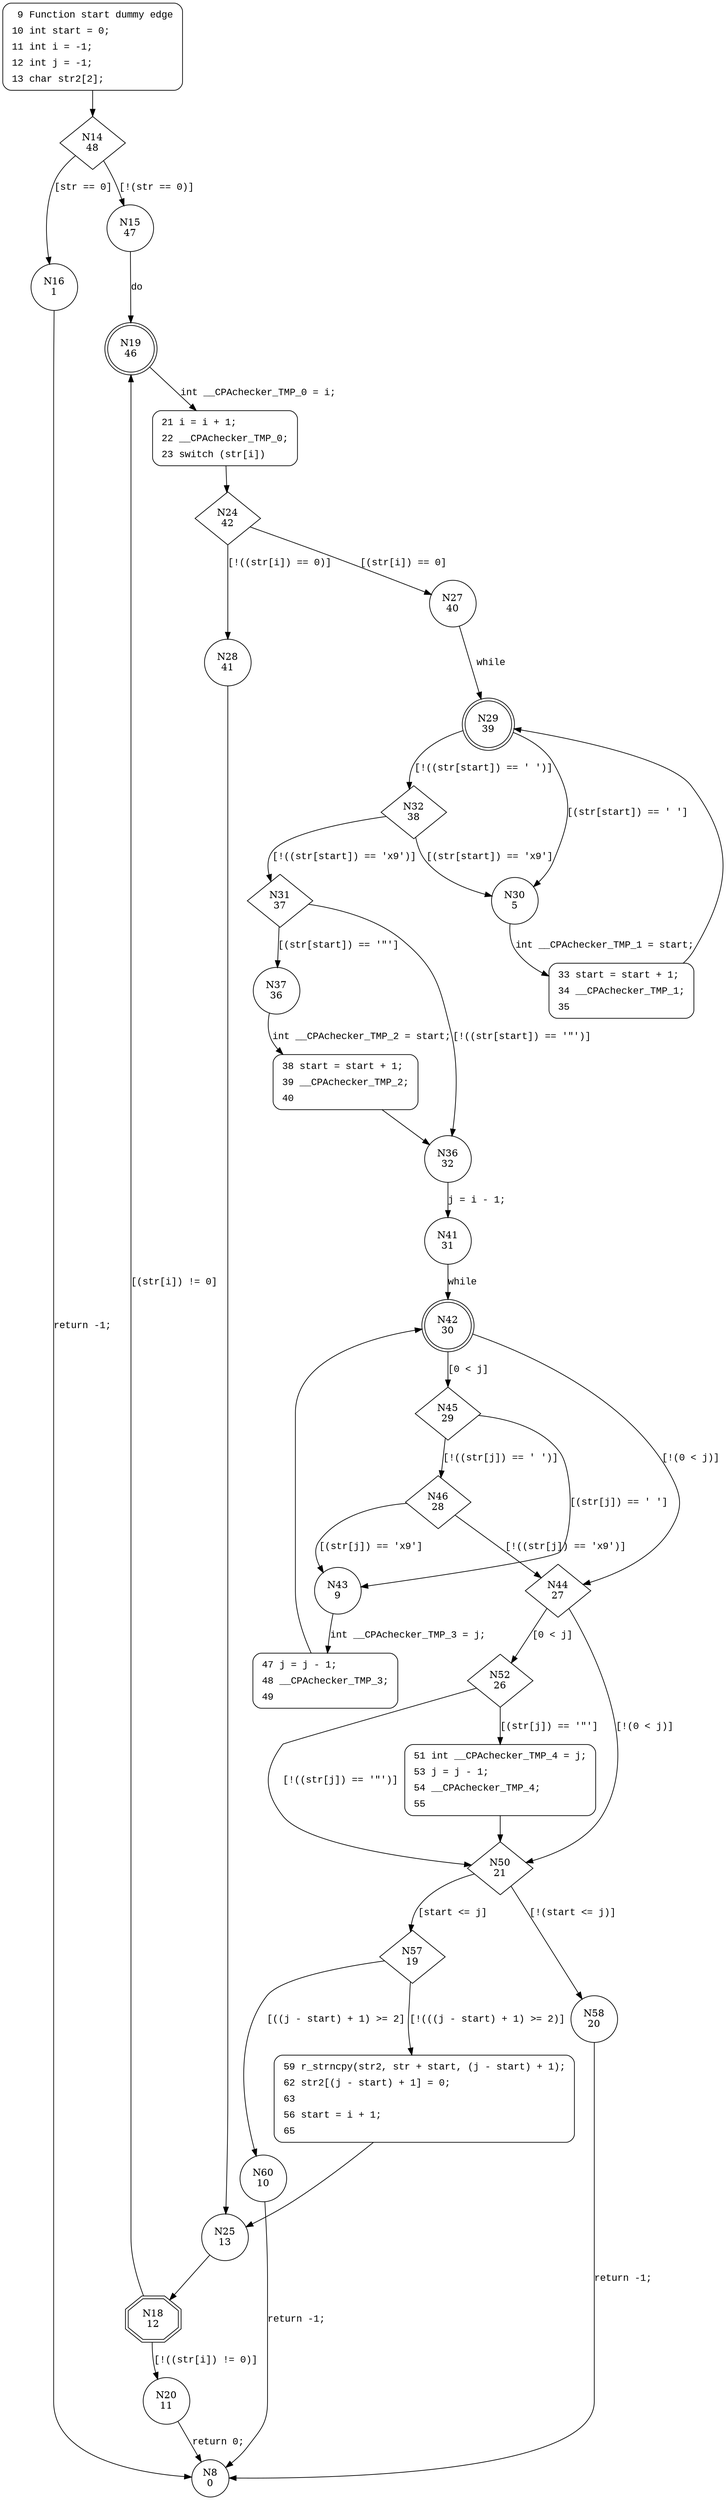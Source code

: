 digraph parse_expression_list {
14 [shape="diamond" label="N14\n48"]
16 [shape="circle" label="N16\n1"]
15 [shape="circle" label="N15\n47"]
19 [shape="doublecircle" label="N19\n46"]
21 [shape="circle" label="N21\n45"]
24 [shape="diamond" label="N24\n42"]
27 [shape="circle" label="N27\n40"]
28 [shape="circle" label="N28\n41"]
25 [shape="circle" label="N25\n13"]
18 [shape="doubleoctagon" label="N18\n12"]
20 [shape="circle" label="N20\n11"]
29 [shape="doublecircle" label="N29\n39"]
30 [shape="circle" label="N30\n5"]
32 [shape="diamond" label="N32\n38"]
31 [shape="diamond" label="N31\n37"]
37 [shape="circle" label="N37\n36"]
36 [shape="circle" label="N36\n32"]
41 [shape="circle" label="N41\n31"]
42 [shape="doublecircle" label="N42\n30"]
45 [shape="diamond" label="N45\n29"]
44 [shape="diamond" label="N44\n27"]
52 [shape="diamond" label="N52\n26"]
50 [shape="diamond" label="N50\n21"]
57 [shape="diamond" label="N57\n19"]
58 [shape="circle" label="N58\n20"]
60 [shape="circle" label="N60\n10"]
59 [shape="circle" label="N59\n18"]
8 [shape="circle" label="N8\n0"]
51 [shape="circle" label="N51\n25"]
43 [shape="circle" label="N43\n9"]
46 [shape="diamond" label="N46\n28"]
47 [shape="circle" label="N47\n8"]
38 [shape="circle" label="N38\n35"]
33 [shape="circle" label="N33\n4"]
9 [style="filled,bold" penwidth="1" fillcolor="white" fontname="Courier New" shape="Mrecord" label=<<table border="0" cellborder="0" cellpadding="3" bgcolor="white"><tr><td align="right">9</td><td align="left">Function start dummy edge</td></tr><tr><td align="right">10</td><td align="left">int start = 0;</td></tr><tr><td align="right">11</td><td align="left">int i = -1;</td></tr><tr><td align="right">12</td><td align="left">int j = -1;</td></tr><tr><td align="right">13</td><td align="left">char str2[2];</td></tr></table>>]
9 -> 14[label=""]
21 [style="filled,bold" penwidth="1" fillcolor="white" fontname="Courier New" shape="Mrecord" label=<<table border="0" cellborder="0" cellpadding="3" bgcolor="white"><tr><td align="right">21</td><td align="left">i = i + 1;</td></tr><tr><td align="right">22</td><td align="left">__CPAchecker_TMP_0;</td></tr><tr><td align="right">23</td><td align="left">switch (str[i])</td></tr></table>>]
21 -> 24[label=""]
59 [style="filled,bold" penwidth="1" fillcolor="white" fontname="Courier New" shape="Mrecord" label=<<table border="0" cellborder="0" cellpadding="3" bgcolor="white"><tr><td align="right">59</td><td align="left">r_strncpy(str2, str + start, (j - start) + 1);</td></tr><tr><td align="right">62</td><td align="left">str2[(j - start) + 1] = 0;</td></tr><tr><td align="right">63</td><td align="left"></td></tr><tr><td align="right">56</td><td align="left">start = i + 1;</td></tr><tr><td align="right">65</td><td align="left"></td></tr></table>>]
59 -> 25[label=""]
51 [style="filled,bold" penwidth="1" fillcolor="white" fontname="Courier New" shape="Mrecord" label=<<table border="0" cellborder="0" cellpadding="3" bgcolor="white"><tr><td align="right">51</td><td align="left">int __CPAchecker_TMP_4 = j;</td></tr><tr><td align="right">53</td><td align="left">j = j - 1;</td></tr><tr><td align="right">54</td><td align="left">__CPAchecker_TMP_4;</td></tr><tr><td align="right">55</td><td align="left"></td></tr></table>>]
51 -> 50[label=""]
47 [style="filled,bold" penwidth="1" fillcolor="white" fontname="Courier New" shape="Mrecord" label=<<table border="0" cellborder="0" cellpadding="3" bgcolor="white"><tr><td align="right">47</td><td align="left">j = j - 1;</td></tr><tr><td align="right">48</td><td align="left">__CPAchecker_TMP_3;</td></tr><tr><td align="right">49</td><td align="left"></td></tr></table>>]
47 -> 42[label=""]
38 [style="filled,bold" penwidth="1" fillcolor="white" fontname="Courier New" shape="Mrecord" label=<<table border="0" cellborder="0" cellpadding="3" bgcolor="white"><tr><td align="right">38</td><td align="left">start = start + 1;</td></tr><tr><td align="right">39</td><td align="left">__CPAchecker_TMP_2;</td></tr><tr><td align="right">40</td><td align="left"></td></tr></table>>]
38 -> 36[label=""]
33 [style="filled,bold" penwidth="1" fillcolor="white" fontname="Courier New" shape="Mrecord" label=<<table border="0" cellborder="0" cellpadding="3" bgcolor="white"><tr><td align="right">33</td><td align="left">start = start + 1;</td></tr><tr><td align="right">34</td><td align="left">__CPAchecker_TMP_1;</td></tr><tr><td align="right">35</td><td align="left"></td></tr></table>>]
33 -> 29[label=""]
14 -> 16 [label="[str == 0]" fontname="Courier New"]
14 -> 15 [label="[!(str == 0)]" fontname="Courier New"]
19 -> 21 [label="int __CPAchecker_TMP_0 = i;" fontname="Courier New"]
24 -> 27 [label="[(str[i]) == 0]" fontname="Courier New"]
24 -> 28 [label="[!((str[i]) == 0)]" fontname="Courier New"]
25 -> 18 [label="" fontname="Courier New"]
18 -> 19 [label="[(str[i]) != 0]" fontname="Courier New"]
18 -> 20 [label="[!((str[i]) != 0)]" fontname="Courier New"]
27 -> 29 [label="while" fontname="Courier New"]
29 -> 30 [label="[(str[start]) == ' ']" fontname="Courier New"]
29 -> 32 [label="[!((str[start]) == ' ')]" fontname="Courier New"]
32 -> 30 [label="[(str[start]) == '\x9']" fontname="Courier New"]
32 -> 31 [label="[!((str[start]) == '\x9')]" fontname="Courier New"]
31 -> 37 [label="[(str[start]) == '\"']" fontname="Courier New"]
31 -> 36 [label="[!((str[start]) == '\"')]" fontname="Courier New"]
36 -> 41 [label="j = i - 1;" fontname="Courier New"]
42 -> 45 [label="[0 < j]" fontname="Courier New"]
42 -> 44 [label="[!(0 < j)]" fontname="Courier New"]
44 -> 52 [label="[0 < j]" fontname="Courier New"]
44 -> 50 [label="[!(0 < j)]" fontname="Courier New"]
50 -> 57 [label="[start <= j]" fontname="Courier New"]
50 -> 58 [label="[!(start <= j)]" fontname="Courier New"]
57 -> 60 [label="[((j - start) + 1) >= 2]" fontname="Courier New"]
57 -> 59 [label="[!(((j - start) + 1) >= 2)]" fontname="Courier New"]
60 -> 8 [label="return -1;" fontname="Courier New"]
52 -> 51 [label="[(str[j]) == '\"']" fontname="Courier New"]
52 -> 50 [label="[!((str[j]) == '\"')]" fontname="Courier New"]
45 -> 43 [label="[(str[j]) == ' ']" fontname="Courier New"]
45 -> 46 [label="[!((str[j]) == ' ')]" fontname="Courier New"]
46 -> 43 [label="[(str[j]) == '\x9']" fontname="Courier New"]
46 -> 44 [label="[!((str[j]) == '\x9')]" fontname="Courier New"]
43 -> 47 [label="int __CPAchecker_TMP_3 = j;" fontname="Courier New"]
37 -> 38 [label="int __CPAchecker_TMP_2 = start;" fontname="Courier New"]
30 -> 33 [label="int __CPAchecker_TMP_1 = start;" fontname="Courier New"]
16 -> 8 [label="return -1;" fontname="Courier New"]
15 -> 19 [label="do" fontname="Courier New"]
28 -> 25 [label="" fontname="Courier New"]
20 -> 8 [label="return 0;" fontname="Courier New"]
41 -> 42 [label="while" fontname="Courier New"]
58 -> 8 [label="return -1;" fontname="Courier New"]
}